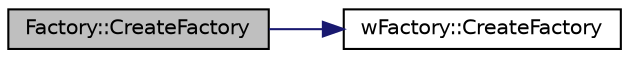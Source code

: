 digraph "Factory::CreateFactory"
{
  edge [fontname="Helvetica",fontsize="10",labelfontname="Helvetica",labelfontsize="10"];
  node [fontname="Helvetica",fontsize="10",shape=record];
  rankdir="LR";
  Node13 [label="Factory::CreateFactory",height=0.2,width=0.4,color="black", fillcolor="grey75", style="filled", fontcolor="black"];
  Node13 -> Node14 [color="midnightblue",fontsize="10",style="solid",fontname="Helvetica"];
  Node14 [label="wFactory::CreateFactory",height=0.2,width=0.4,color="black", fillcolor="white", style="filled",URL="$classw_factory.html#ae1f5a5e81dbd96449ef1ee6c0caf654a",tooltip="Metoda tworząca wskażnik na fabrykę "];
}
